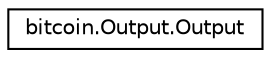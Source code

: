 digraph "Graphical Class Hierarchy"
{
  edge [fontname="Helvetica",fontsize="10",labelfontname="Helvetica",labelfontsize="10"];
  node [fontname="Helvetica",fontsize="10",shape=record];
  rankdir="LR";
  Node1 [label="bitcoin.Output.Output",height=0.2,width=0.4,color="black", fillcolor="white", style="filled",URL="$classbitcoin_1_1Output_1_1Output.html"];
}
